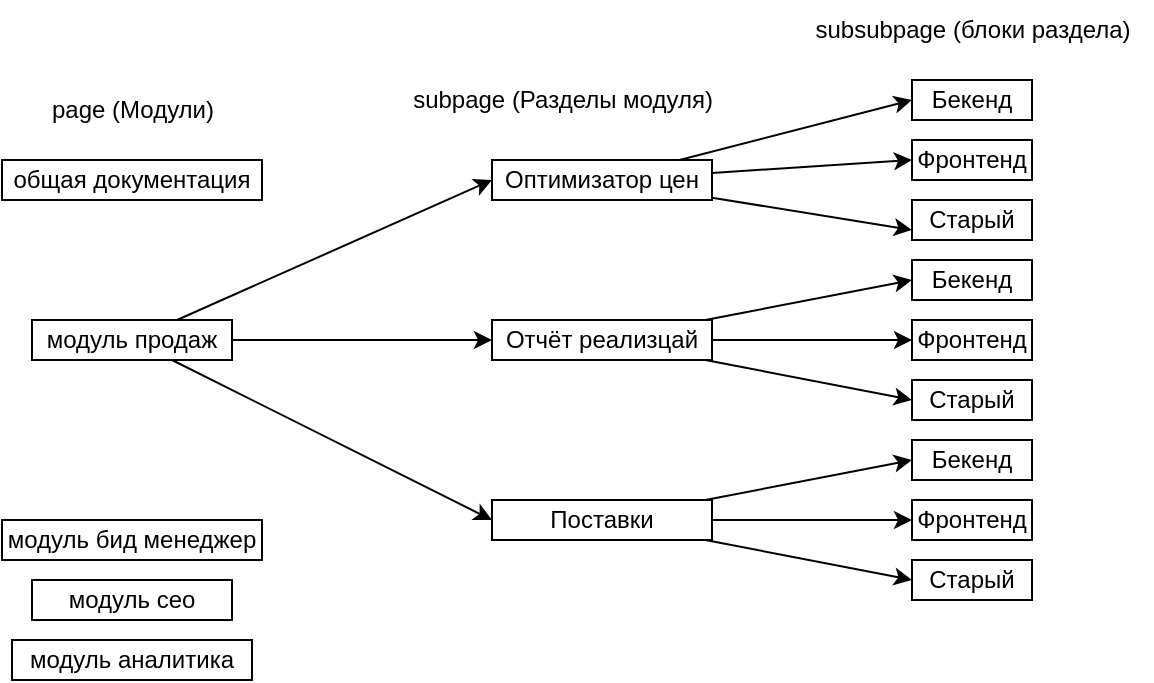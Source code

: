 <mxfile>
    <diagram id="Lr0YP2YnjeD05Ba0vX_I" name="Страница 1">
        <mxGraphModel dx="1170" dy="787" grid="1" gridSize="10" guides="1" tooltips="1" connect="1" arrows="1" fold="1" page="1" pageScale="1" pageWidth="827" pageHeight="1169" math="0" shadow="0">
            <root>
                <mxCell id="0"/>
                <mxCell id="1" parent="0"/>
                <mxCell id="2" value="page (Модули)" style="text;html=1;align=center;verticalAlign=middle;resizable=0;points=[];autosize=1;strokeColor=none;fillColor=none;" parent="1" vertex="1">
                    <mxGeometry x="50" y="70" width="100" height="30" as="geometry"/>
                </mxCell>
                <mxCell id="49" style="edgeStyle=none;html=1;entryX=0;entryY=0.5;entryDx=0;entryDy=0;" parent="1" source="3" target="21" edge="1">
                    <mxGeometry relative="1" as="geometry"/>
                </mxCell>
                <mxCell id="50" style="edgeStyle=none;html=1;entryX=0;entryY=0.5;entryDx=0;entryDy=0;" parent="1" source="3" target="22" edge="1">
                    <mxGeometry relative="1" as="geometry"/>
                </mxCell>
                <mxCell id="51" style="edgeStyle=none;html=1;entryX=0;entryY=0.5;entryDx=0;entryDy=0;" parent="1" source="3" target="23" edge="1">
                    <mxGeometry relative="1" as="geometry"/>
                </mxCell>
                <mxCell id="3" value="модуль продаж" style="rounded=0;whiteSpace=wrap;html=1;" parent="1" vertex="1">
                    <mxGeometry x="50" y="190" width="100" height="20" as="geometry"/>
                </mxCell>
                <mxCell id="4" value="модуль бид менеджер" style="rounded=0;whiteSpace=wrap;html=1;" parent="1" vertex="1">
                    <mxGeometry x="35" y="290" width="130" height="20" as="geometry"/>
                </mxCell>
                <mxCell id="5" value="модуль сео" style="rounded=0;whiteSpace=wrap;html=1;" parent="1" vertex="1">
                    <mxGeometry x="50" y="320" width="100" height="20" as="geometry"/>
                </mxCell>
                <mxCell id="6" value="модуль аналитика" style="rounded=0;whiteSpace=wrap;html=1;" parent="1" vertex="1">
                    <mxGeometry x="40" y="350" width="120" height="20" as="geometry"/>
                </mxCell>
                <mxCell id="7" value="общая документация" style="rounded=0;whiteSpace=wrap;html=1;" parent="1" vertex="1">
                    <mxGeometry x="35" y="110" width="130" height="20" as="geometry"/>
                </mxCell>
                <mxCell id="8" value="subpage (Разделы модуля)" style="text;html=1;align=center;verticalAlign=middle;resizable=0;points=[];autosize=1;strokeColor=none;fillColor=none;" parent="1" vertex="1">
                    <mxGeometry x="230" y="65" width="170" height="30" as="geometry"/>
                </mxCell>
                <mxCell id="10" value="Старый" style="rounded=0;whiteSpace=wrap;html=1;" parent="1" vertex="1">
                    <mxGeometry x="490" y="130" width="60" height="20" as="geometry"/>
                </mxCell>
                <mxCell id="19" value="Бекенд" style="rounded=0;whiteSpace=wrap;html=1;" parent="1" vertex="1">
                    <mxGeometry x="490" y="70" width="60" height="20" as="geometry"/>
                </mxCell>
                <mxCell id="20" value="Фронтенд" style="rounded=0;whiteSpace=wrap;html=1;" parent="1" vertex="1">
                    <mxGeometry x="490" y="100" width="60" height="20" as="geometry"/>
                </mxCell>
                <mxCell id="40" style="edgeStyle=none;html=1;entryX=0;entryY=0.5;entryDx=0;entryDy=0;" parent="1" source="21" target="19" edge="1">
                    <mxGeometry relative="1" as="geometry"/>
                </mxCell>
                <mxCell id="41" style="edgeStyle=none;html=1;entryX=0;entryY=0.5;entryDx=0;entryDy=0;" parent="1" source="21" target="20" edge="1">
                    <mxGeometry relative="1" as="geometry"/>
                </mxCell>
                <mxCell id="42" style="edgeStyle=none;html=1;entryX=0;entryY=0.75;entryDx=0;entryDy=0;" parent="1" source="21" target="10" edge="1">
                    <mxGeometry relative="1" as="geometry"/>
                </mxCell>
                <mxCell id="21" value="Оптимизатор цен" style="rounded=0;whiteSpace=wrap;html=1;" parent="1" vertex="1">
                    <mxGeometry x="280" y="110" width="110" height="20" as="geometry"/>
                </mxCell>
                <mxCell id="43" style="edgeStyle=none;html=1;entryX=0;entryY=0.5;entryDx=0;entryDy=0;" parent="1" source="22" target="38" edge="1">
                    <mxGeometry relative="1" as="geometry"/>
                </mxCell>
                <mxCell id="44" style="edgeStyle=none;html=1;entryX=0;entryY=0.5;entryDx=0;entryDy=0;" parent="1" source="22" target="39" edge="1">
                    <mxGeometry relative="1" as="geometry"/>
                </mxCell>
                <mxCell id="45" style="edgeStyle=none;html=1;entryX=0;entryY=0.5;entryDx=0;entryDy=0;" parent="1" source="22" target="37" edge="1">
                    <mxGeometry relative="1" as="geometry"/>
                </mxCell>
                <mxCell id="22" value="Отчёт реализцай" style="rounded=0;whiteSpace=wrap;html=1;" parent="1" vertex="1">
                    <mxGeometry x="280" y="190" width="110" height="20" as="geometry"/>
                </mxCell>
                <mxCell id="46" style="edgeStyle=none;html=1;entryX=0;entryY=0.5;entryDx=0;entryDy=0;" parent="1" source="23" target="35" edge="1">
                    <mxGeometry relative="1" as="geometry"/>
                </mxCell>
                <mxCell id="47" style="edgeStyle=none;html=1;entryX=0;entryY=0.5;entryDx=0;entryDy=0;" parent="1" source="23" target="34" edge="1">
                    <mxGeometry relative="1" as="geometry"/>
                </mxCell>
                <mxCell id="48" style="edgeStyle=none;html=1;entryX=0;entryY=0.5;entryDx=0;entryDy=0;" parent="1" source="23" target="36" edge="1">
                    <mxGeometry relative="1" as="geometry"/>
                </mxCell>
                <mxCell id="23" value="Поставки" style="rounded=0;whiteSpace=wrap;html=1;" parent="1" vertex="1">
                    <mxGeometry x="280" y="280" width="110" height="20" as="geometry"/>
                </mxCell>
                <mxCell id="34" value="Старый" style="rounded=0;whiteSpace=wrap;html=1;" parent="1" vertex="1">
                    <mxGeometry x="490" y="310" width="60" height="20" as="geometry"/>
                </mxCell>
                <mxCell id="35" value="Бекенд" style="rounded=0;whiteSpace=wrap;html=1;" parent="1" vertex="1">
                    <mxGeometry x="490" y="250" width="60" height="20" as="geometry"/>
                </mxCell>
                <mxCell id="36" value="Фронтенд" style="rounded=0;whiteSpace=wrap;html=1;" parent="1" vertex="1">
                    <mxGeometry x="490" y="280" width="60" height="20" as="geometry"/>
                </mxCell>
                <mxCell id="37" value="Старый" style="rounded=0;whiteSpace=wrap;html=1;" parent="1" vertex="1">
                    <mxGeometry x="490" y="220" width="60" height="20" as="geometry"/>
                </mxCell>
                <mxCell id="38" value="Бекенд" style="rounded=0;whiteSpace=wrap;html=1;" parent="1" vertex="1">
                    <mxGeometry x="490" y="160" width="60" height="20" as="geometry"/>
                </mxCell>
                <mxCell id="39" value="Фронтенд" style="rounded=0;whiteSpace=wrap;html=1;" parent="1" vertex="1">
                    <mxGeometry x="490" y="190" width="60" height="20" as="geometry"/>
                </mxCell>
                <mxCell id="52" value="subsubpage (блоки раздела)" style="text;html=1;align=center;verticalAlign=middle;resizable=0;points=[];autosize=1;strokeColor=none;fillColor=none;" parent="1" vertex="1">
                    <mxGeometry x="430" y="30" width="180" height="30" as="geometry"/>
                </mxCell>
            </root>
        </mxGraphModel>
    </diagram>
</mxfile>